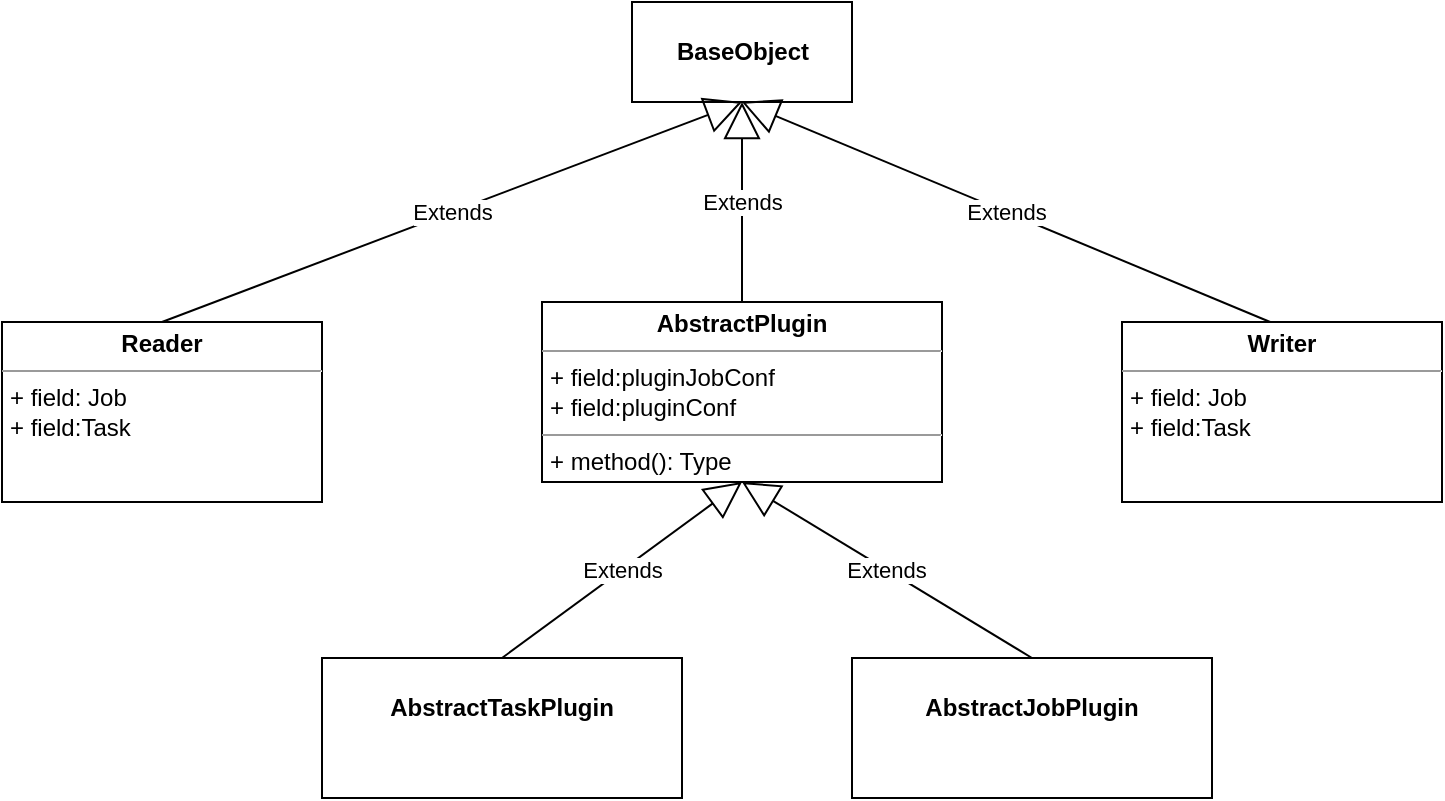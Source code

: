 <mxfile version="12.1.7" type="github" pages="1">
  <diagram id="dwvzJ9ZSr5rlT99AuMPi" name="第 1 页">
    <mxGraphModel dx="946" dy="662" grid="1" gridSize="10" guides="1" tooltips="1" connect="1" arrows="1" fold="1" page="1" pageScale="1" pageWidth="1169" pageHeight="827" math="0" shadow="0">
      <root>
        <mxCell id="0"/>
        <mxCell id="1" parent="0"/>
        <mxCell id="icY077CcPCAfV6TuevYq-1" value="BaseObject" style="html=1;fontStyle=1" vertex="1" parent="1">
          <mxGeometry x="505" y="50" width="110" height="50" as="geometry"/>
        </mxCell>
        <mxCell id="icY077CcPCAfV6TuevYq-3" value="&lt;p style=&quot;margin: 0px ; margin-top: 4px ; text-align: center&quot;&gt;&lt;b&gt;Writer&lt;/b&gt;&lt;/p&gt;&lt;hr size=&quot;1&quot;&gt;&lt;p style=&quot;margin: 0px ; margin-left: 4px&quot;&gt;+ field: Job&lt;/p&gt;&lt;p style=&quot;margin: 0px ; margin-left: 4px&quot;&gt;+ field:Task&lt;/p&gt;&lt;p style=&quot;margin: 0px ; margin-left: 4px&quot;&gt;&lt;br&gt;&lt;/p&gt;" style="verticalAlign=top;align=left;overflow=fill;fontSize=12;fontFamily=Helvetica;html=1;" vertex="1" parent="1">
          <mxGeometry x="750" y="210" width="160" height="90" as="geometry"/>
        </mxCell>
        <mxCell id="icY077CcPCAfV6TuevYq-4" value="&lt;p style=&quot;margin: 0px ; margin-top: 4px ; text-align: center&quot;&gt;&lt;b&gt;Reader&lt;/b&gt;&lt;/p&gt;&lt;hr size=&quot;1&quot;&gt;&lt;p style=&quot;margin: 0px ; margin-left: 4px&quot;&gt;+ field: Job&lt;/p&gt;&lt;p style=&quot;margin: 0px ; margin-left: 4px&quot;&gt;+ field:Task&lt;/p&gt;&lt;p style=&quot;margin: 0px ; margin-left: 4px&quot;&gt;&lt;br&gt;&lt;/p&gt;" style="verticalAlign=top;align=left;overflow=fill;fontSize=12;fontFamily=Helvetica;html=1;" vertex="1" parent="1">
          <mxGeometry x="190" y="210" width="160" height="90" as="geometry"/>
        </mxCell>
        <mxCell id="icY077CcPCAfV6TuevYq-5" value="Extends" style="endArrow=block;endSize=16;endFill=0;html=1;entryX=0.5;entryY=1;entryDx=0;entryDy=0;exitX=0.5;exitY=0;exitDx=0;exitDy=0;" edge="1" parent="1" source="icY077CcPCAfV6TuevYq-4" target="icY077CcPCAfV6TuevYq-1">
          <mxGeometry width="160" relative="1" as="geometry">
            <mxPoint x="210" y="450" as="sourcePoint"/>
            <mxPoint x="370" y="450" as="targetPoint"/>
          </mxGeometry>
        </mxCell>
        <mxCell id="icY077CcPCAfV6TuevYq-6" value="Extends" style="endArrow=block;endSize=16;endFill=0;html=1;entryX=0.5;entryY=1;entryDx=0;entryDy=0;exitX=0.463;exitY=0;exitDx=0;exitDy=0;exitPerimeter=0;" edge="1" parent="1" source="icY077CcPCAfV6TuevYq-3" target="icY077CcPCAfV6TuevYq-1">
          <mxGeometry width="160" relative="1" as="geometry">
            <mxPoint x="590" y="160" as="sourcePoint"/>
            <mxPoint x="785" y="50" as="targetPoint"/>
          </mxGeometry>
        </mxCell>
        <mxCell id="icY077CcPCAfV6TuevYq-7" value="&lt;p style=&quot;margin: 0px ; margin-top: 4px ; text-align: center&quot;&gt;&lt;br&gt;&lt;b&gt;AbstractJobPlugin&lt;/b&gt;&lt;/p&gt;" style="verticalAlign=top;align=left;overflow=fill;fontSize=12;fontFamily=Helvetica;html=1;" vertex="1" parent="1">
          <mxGeometry x="615" y="378" width="180" height="70" as="geometry"/>
        </mxCell>
        <mxCell id="icY077CcPCAfV6TuevYq-11" value="&lt;p style=&quot;margin: 0px ; margin-top: 4px ; text-align: center&quot;&gt;&lt;br&gt;&lt;b&gt;AbstractTaskPlugin&lt;/b&gt;&lt;/p&gt;" style="verticalAlign=top;align=left;overflow=fill;fontSize=12;fontFamily=Helvetica;html=1;" vertex="1" parent="1">
          <mxGeometry x="350" y="378" width="180" height="70" as="geometry"/>
        </mxCell>
        <mxCell id="icY077CcPCAfV6TuevYq-15" value="Extends" style="endArrow=block;endSize=16;endFill=0;html=1;entryX=0.5;entryY=1;entryDx=0;entryDy=0;exitX=0.5;exitY=0;exitDx=0;exitDy=0;" edge="1" parent="1" source="icY077CcPCAfV6TuevYq-18" target="icY077CcPCAfV6TuevYq-1">
          <mxGeometry width="160" relative="1" as="geometry">
            <mxPoint x="560" y="220" as="sourcePoint"/>
            <mxPoint x="570" y="200" as="targetPoint"/>
          </mxGeometry>
        </mxCell>
        <mxCell id="icY077CcPCAfV6TuevYq-16" value="Extends" style="endArrow=block;endSize=16;endFill=0;html=1;entryX=0.5;entryY=1;entryDx=0;entryDy=0;exitX=0.5;exitY=0;exitDx=0;exitDy=0;" edge="1" parent="1" source="icY077CcPCAfV6TuevYq-7" target="icY077CcPCAfV6TuevYq-18">
          <mxGeometry width="160" relative="1" as="geometry">
            <mxPoint x="280" y="500" as="sourcePoint"/>
            <mxPoint x="560" y="270" as="targetPoint"/>
          </mxGeometry>
        </mxCell>
        <mxCell id="icY077CcPCAfV6TuevYq-17" value="Extends" style="endArrow=block;endSize=16;endFill=0;html=1;entryX=0.5;entryY=1;entryDx=0;entryDy=0;exitX=0.5;exitY=0;exitDx=0;exitDy=0;" edge="1" parent="1" source="icY077CcPCAfV6TuevYq-11" target="icY077CcPCAfV6TuevYq-18">
          <mxGeometry width="160" relative="1" as="geometry">
            <mxPoint x="560" y="410" as="sourcePoint"/>
            <mxPoint x="560" y="270" as="targetPoint"/>
          </mxGeometry>
        </mxCell>
        <mxCell id="icY077CcPCAfV6TuevYq-18" value="&lt;p style=&quot;margin: 0px ; margin-top: 4px ; text-align: center&quot;&gt;&lt;b&gt;AbstractPlugin&lt;/b&gt;&lt;/p&gt;&lt;hr size=&quot;1&quot;&gt;&lt;p style=&quot;margin: 0px ; margin-left: 4px&quot;&gt;+ field:pluginJobConf&lt;/p&gt;&lt;p style=&quot;margin: 0px ; margin-left: 4px&quot;&gt;+ field:pluginConf&lt;/p&gt;&lt;hr size=&quot;1&quot;&gt;&lt;p style=&quot;margin: 0px ; margin-left: 4px&quot;&gt;+ method(): Type&lt;/p&gt;" style="verticalAlign=top;align=left;overflow=fill;fontSize=12;fontFamily=Helvetica;html=1;" vertex="1" parent="1">
          <mxGeometry x="460" y="200" width="200" height="90" as="geometry"/>
        </mxCell>
      </root>
    </mxGraphModel>
  </diagram>
</mxfile>
